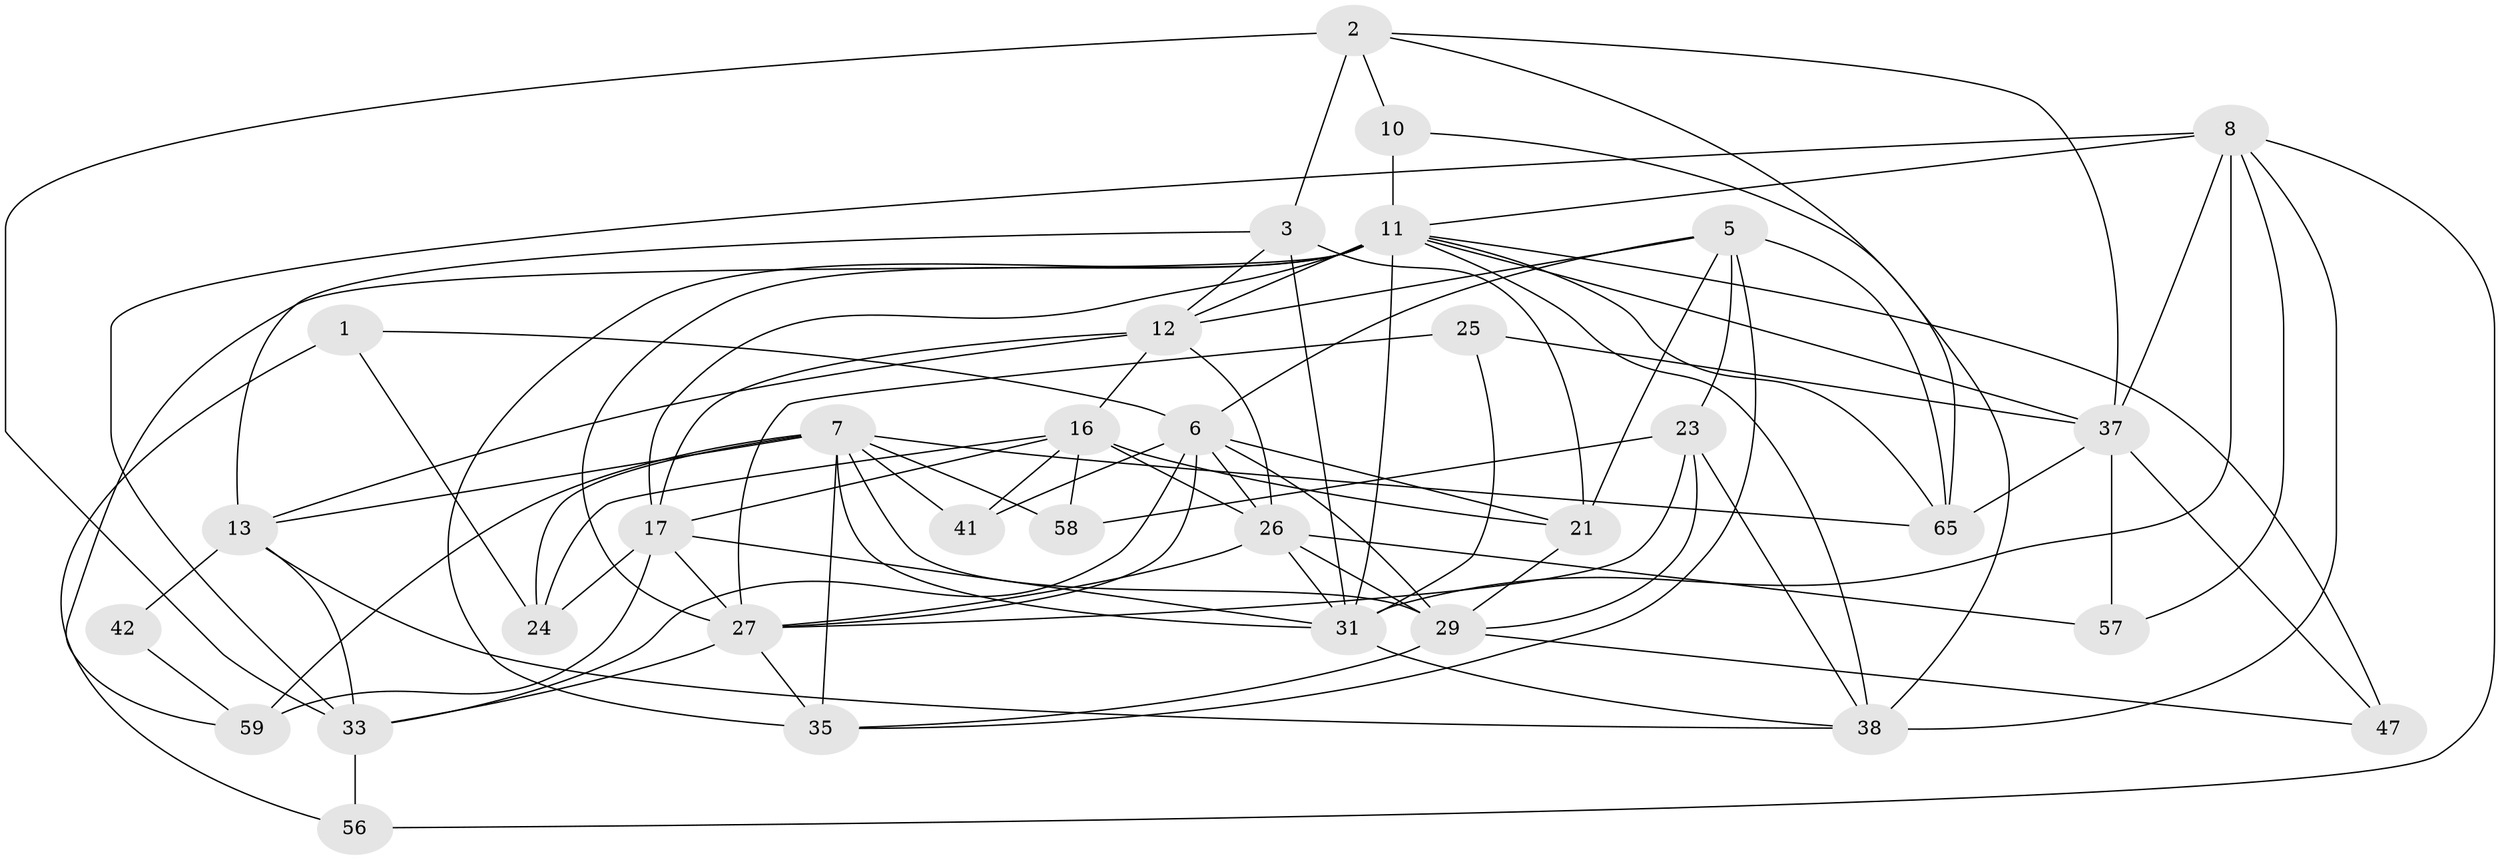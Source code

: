 // original degree distribution, {3: 0.36363636363636365, 2: 0.07575757575757576, 4: 0.22727272727272727, 5: 0.22727272727272727, 7: 0.07575757575757576, 6: 0.030303030303030304}
// Generated by graph-tools (version 1.1) at 2025/15/03/09/25 04:15:04]
// undirected, 33 vertices, 91 edges
graph export_dot {
graph [start="1"]
  node [color=gray90,style=filled];
  1;
  2 [super="+66+4"];
  3 [super="+20"];
  5 [super="+19+52"];
  6 [super="+34+45+15"];
  7 [super="+18"];
  8 [super="+9"];
  10;
  11 [super="+60+54+40"];
  12 [super="+36"];
  13 [super="+55+64"];
  16 [super="+22"];
  17 [super="+30"];
  21 [super="+43"];
  23 [super="+39"];
  24;
  25;
  26 [super="+48"];
  27 [super="+53+28"];
  29 [super="+61"];
  31 [super="+44"];
  33 [super="+63+51"];
  35 [super="+49"];
  37;
  38;
  41;
  42;
  47;
  56;
  57;
  58;
  59;
  65;
  1 -- 56;
  1 -- 24;
  1 -- 6;
  2 -- 65;
  2 -- 10;
  2 -- 33 [weight=2];
  2 -- 37;
  2 -- 3;
  3 -- 31;
  3 -- 21;
  3 -- 12;
  3 -- 13;
  5 -- 21;
  5 -- 65;
  5 -- 12;
  5 -- 35;
  5 -- 6;
  5 -- 23;
  6 -- 26 [weight=2];
  6 -- 33;
  6 -- 27;
  6 -- 41;
  6 -- 29;
  6 -- 21;
  7 -- 24;
  7 -- 29;
  7 -- 65;
  7 -- 41;
  7 -- 58;
  7 -- 59;
  7 -- 31;
  7 -- 35;
  7 -- 13;
  8 -- 57;
  8 -- 37;
  8 -- 38;
  8 -- 56;
  8 -- 33;
  8 -- 31;
  8 -- 11;
  10 -- 38;
  10 -- 11;
  11 -- 59;
  11 -- 31;
  11 -- 17;
  11 -- 38 [weight=2];
  11 -- 47;
  11 -- 37;
  11 -- 12;
  11 -- 27 [weight=2];
  11 -- 65;
  11 -- 35;
  12 -- 26;
  12 -- 17;
  12 -- 16 [weight=2];
  12 -- 13;
  13 -- 42;
  13 -- 38;
  13 -- 33;
  16 -- 24;
  16 -- 26;
  16 -- 17;
  16 -- 21;
  16 -- 41;
  16 -- 58;
  17 -- 59 [weight=2];
  17 -- 24;
  17 -- 27;
  17 -- 31;
  21 -- 29;
  23 -- 38;
  23 -- 58;
  23 -- 27;
  23 -- 29;
  25 -- 37;
  25 -- 27;
  25 -- 31;
  26 -- 29;
  26 -- 57;
  26 -- 31;
  26 -- 27;
  27 -- 35;
  27 -- 33;
  29 -- 47;
  29 -- 35;
  31 -- 38;
  33 -- 56;
  37 -- 47;
  37 -- 57;
  37 -- 65;
  42 -- 59;
}
